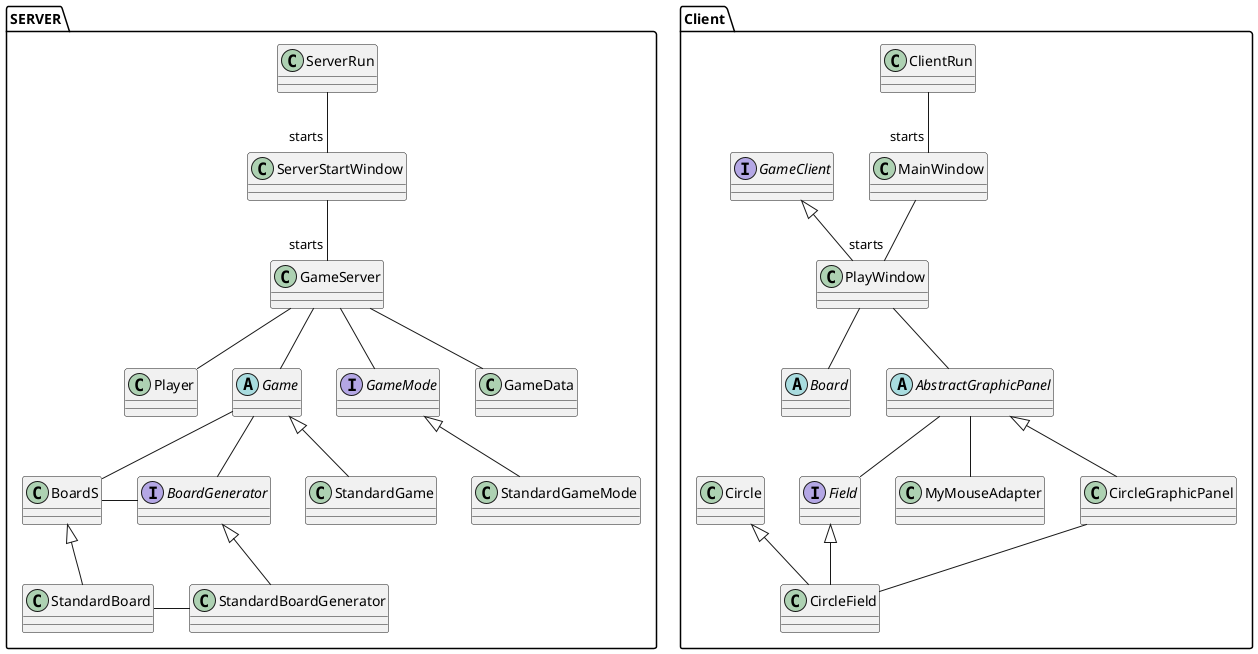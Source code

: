 
@startuml
package "Client"{
class ClientRun
class MainWindow
class PlayWindow
interface Field
interface GameClient
abstract class Board
abstract class AbstractGraphicPanel
class MyMouseAdapter
class CircleGraphicPanel

ClientRun--"starts"MainWindow
GameClient<|--PlayWindow
MainWindow--"starts"PlayWindow
PlayWindow--AbstractGraphicPanel
PlayWindow--Board
AbstractGraphicPanel--Field
AbstractGraphicPanel--MyMouseAdapter
AbstractGraphicPanel<|--CircleGraphicPanel
CircleGraphicPanel--CircleField
Field<|--CircleField
Circle<|--CircleField
}

package "SERVER"{
class ServerRun
class ServerStartWindow
class GameServer
class StandardGame
class StandardGameMode
class Player
class BoardS
class StandardBoard
interface BoardGenerator
class StandardBoardGenerator
abstract class Game
interface GameMode
class GameData
ServerRun--"starts"ServerStartWindow
ServerStartWindow--"starts"GameServer
GameServer--Game
GameServer--GameMode
GameServer--GameData
GameServer--Player
Game<|--StandardGame
Game--BoardS
Game--BoardGenerator
BoardGenerator<|--StandardBoardGenerator
GameMode<|--StandardGameMode
BoardS<|--StandardBoard
BoardS-BoardGenerator
StandardBoard-StandardBoardGenerator
}




@enduml